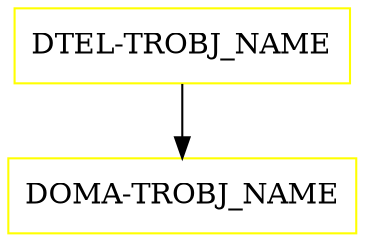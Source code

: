 digraph G {
  "DTEL-TROBJ_NAME" [shape=box,color=yellow];
  "DOMA-TROBJ_NAME" [shape=box,color=yellow,URL="./DOMA_TROBJ_NAME.html"];
  "DTEL-TROBJ_NAME" -> "DOMA-TROBJ_NAME";
}
